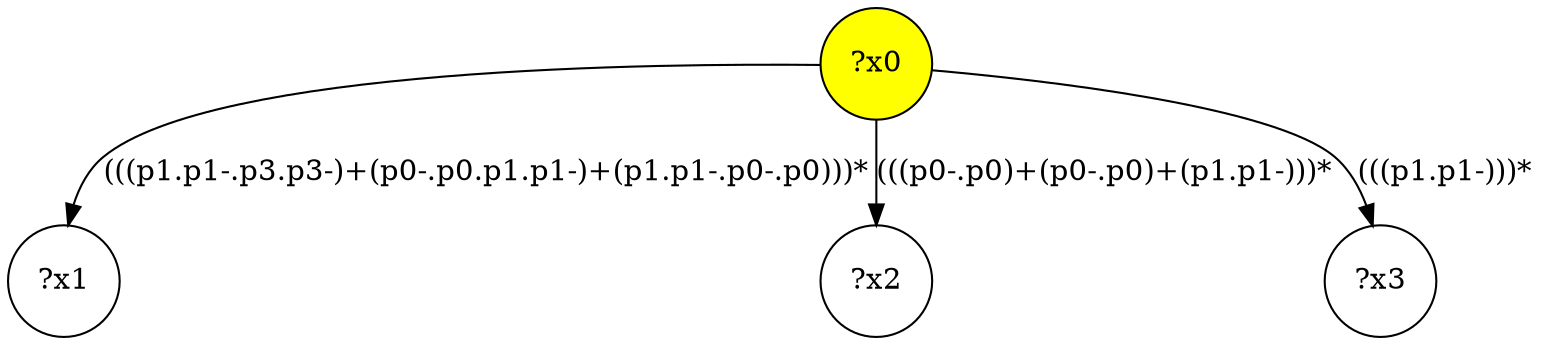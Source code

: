 digraph g {
	x0 [fillcolor="yellow", style="filled," shape=circle, label="?x0"];
	x1 [shape=circle, label="?x1"];
x0 -> x1[label="(((p1.p1-.p3.p3-)+(p0-.p0.p1.p1-)+(p1.p1-.p0-.p0)))*"]	x2 [shape=circle, label="?x2"];
x0 -> x2[label="(((p0-.p0)+(p0-.p0)+(p1.p1-)))*"]	x3 [shape=circle, label="?x3"];
x0 -> x3[label="(((p1.p1-)))*"]}
